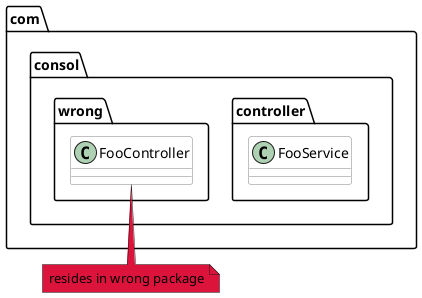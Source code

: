 @startuml

skinparam componentStyle uml2

skinparam component {
BorderColor #grey
BackgroundColor #white
}

skinparam class {
BorderColor #grey
BackgroundColor #white
}

package com.consol.controller {
class FooService
}

package com.consol.wrong {
class FooController
}

note "resides in wrong package" as WrongPackage #crimson
FooController .. WrongPackage

@enduml